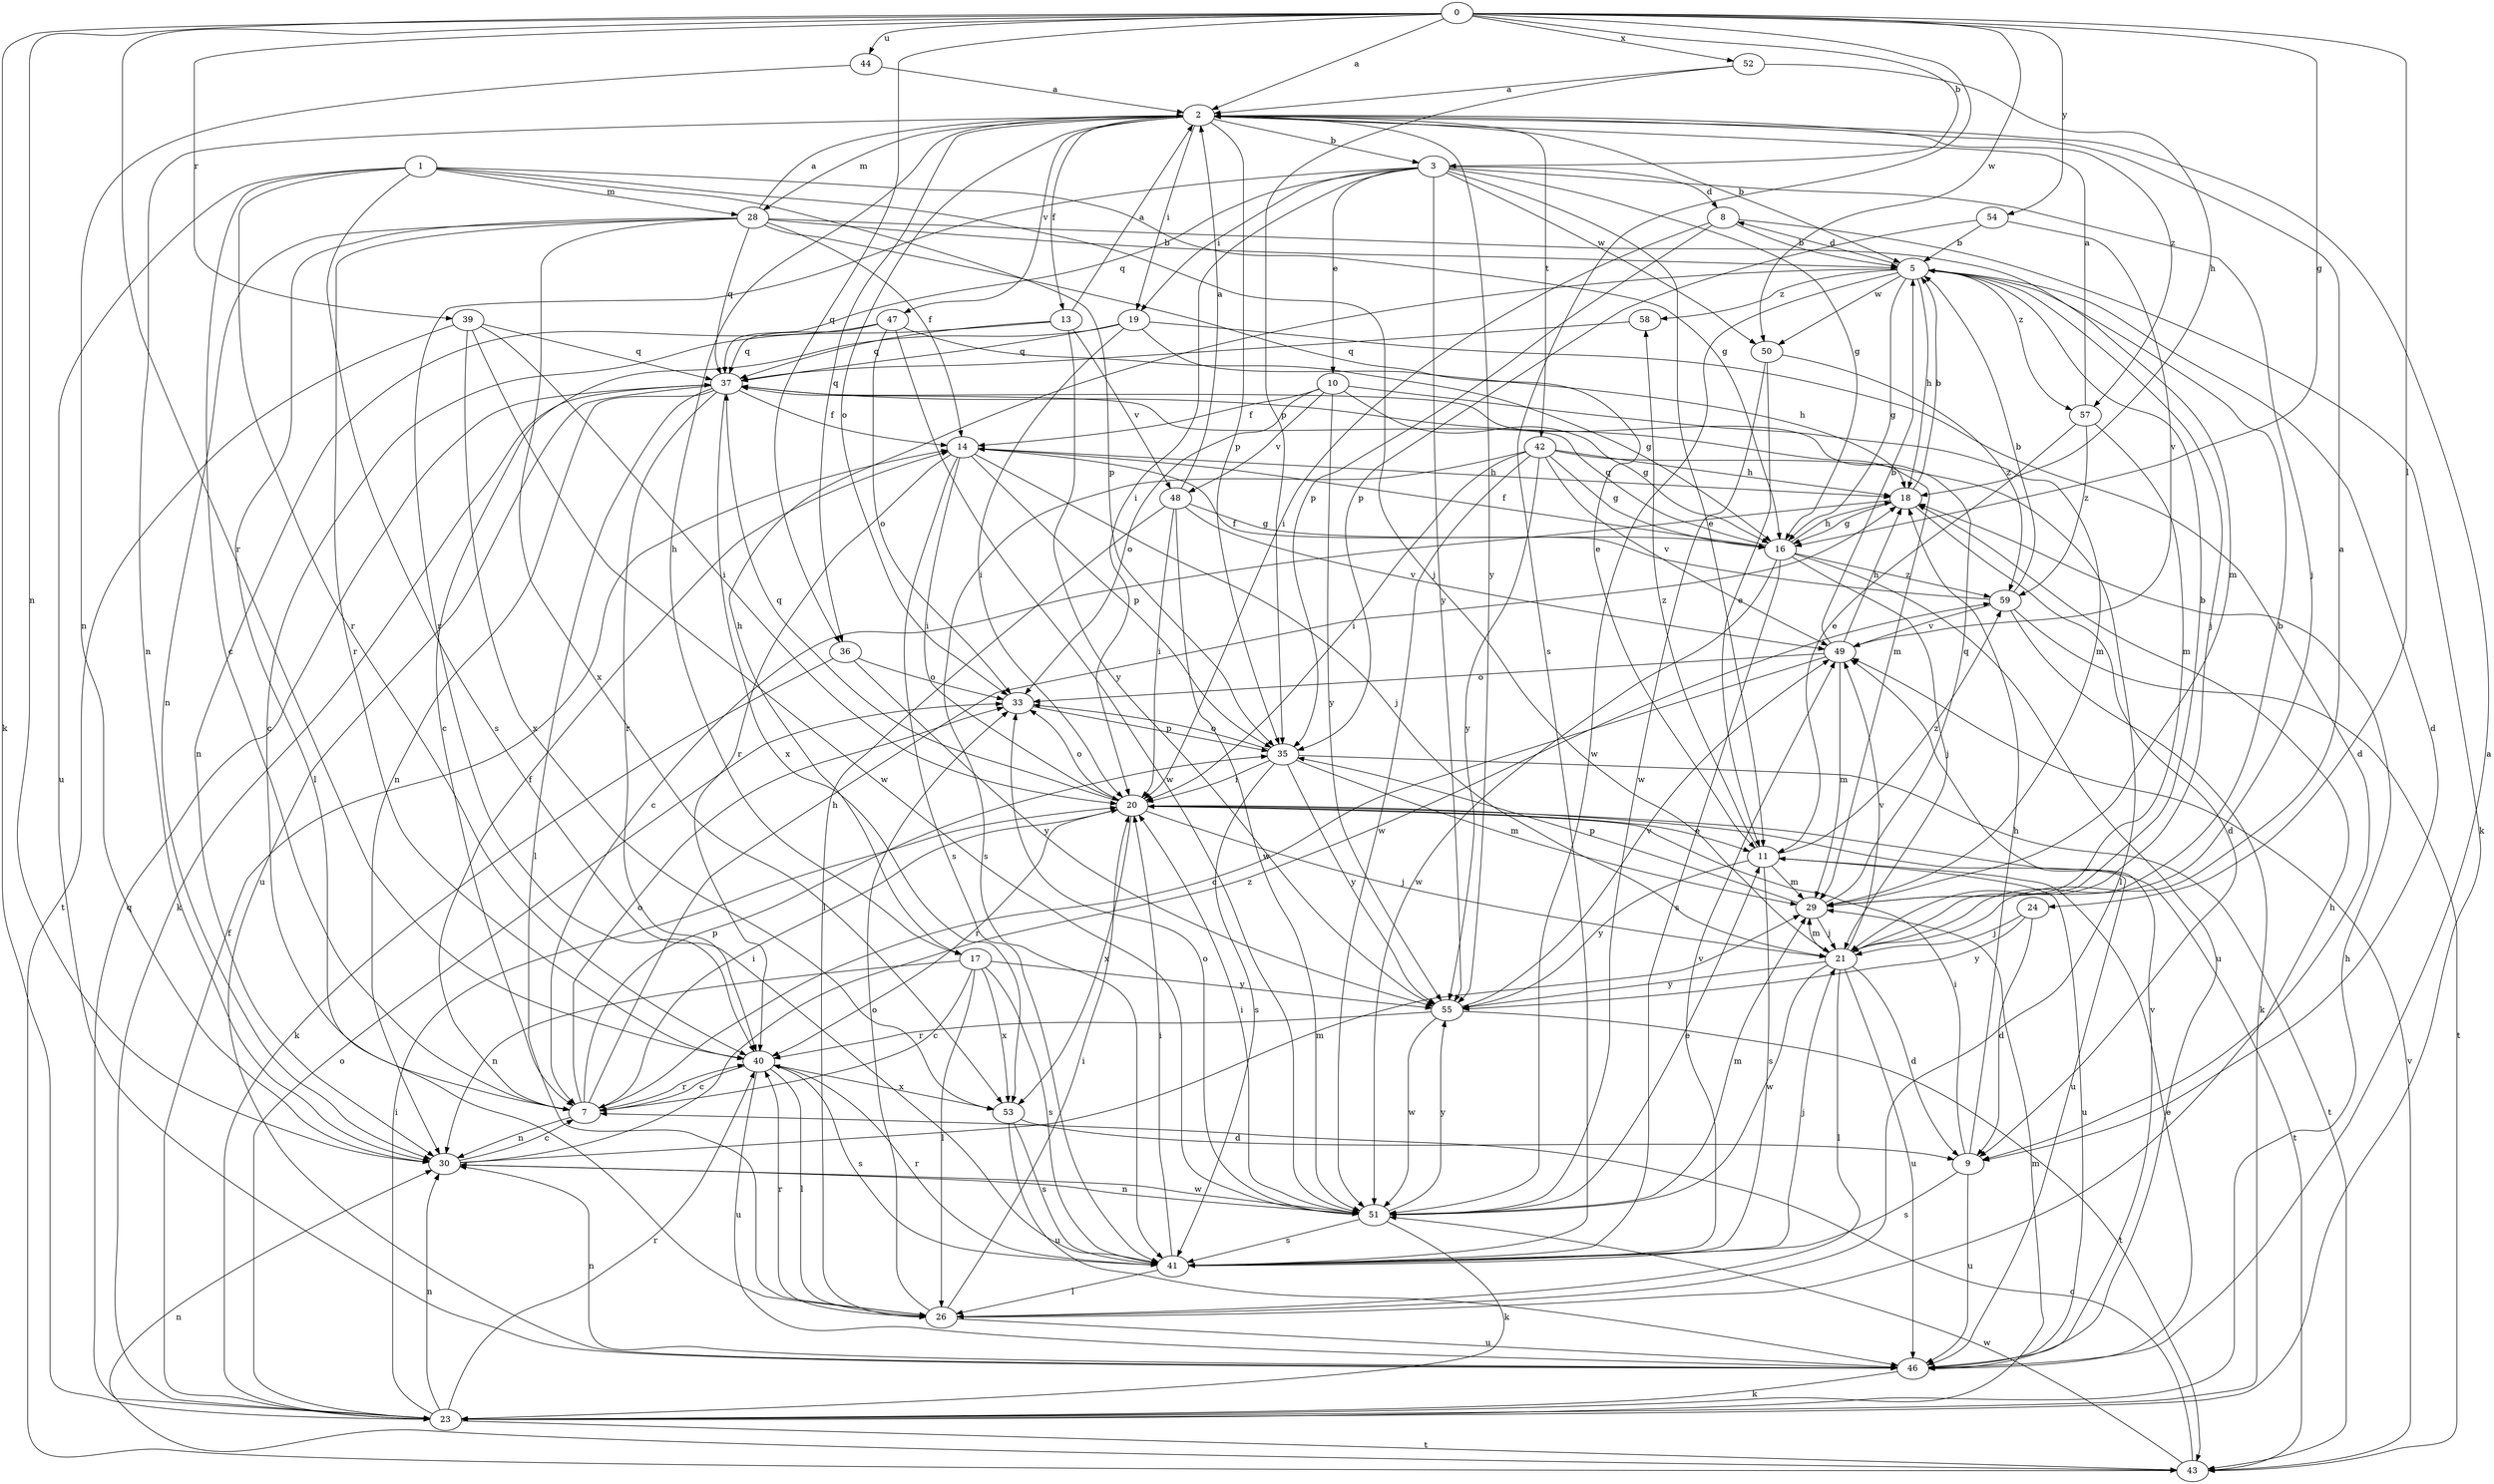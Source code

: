 strict digraph  {
0;
1;
2;
3;
5;
7;
8;
9;
10;
11;
13;
14;
16;
17;
18;
19;
20;
21;
23;
24;
26;
28;
29;
30;
33;
35;
36;
37;
39;
40;
41;
42;
43;
44;
46;
47;
48;
49;
50;
51;
52;
53;
54;
55;
57;
58;
59;
0 -> 2  [label=a];
0 -> 3  [label=b];
0 -> 16  [label=g];
0 -> 23  [label=k];
0 -> 24  [label=l];
0 -> 30  [label=n];
0 -> 36  [label=q];
0 -> 39  [label=r];
0 -> 40  [label=r];
0 -> 41  [label=s];
0 -> 44  [label=u];
0 -> 50  [label=w];
0 -> 52  [label=x];
0 -> 54  [label=y];
1 -> 7  [label=c];
1 -> 16  [label=g];
1 -> 21  [label=j];
1 -> 28  [label=m];
1 -> 35  [label=p];
1 -> 40  [label=r];
1 -> 41  [label=s];
1 -> 46  [label=u];
2 -> 3  [label=b];
2 -> 5  [label=b];
2 -> 13  [label=f];
2 -> 17  [label=h];
2 -> 19  [label=i];
2 -> 28  [label=m];
2 -> 30  [label=n];
2 -> 33  [label=o];
2 -> 35  [label=p];
2 -> 36  [label=q];
2 -> 42  [label=t];
2 -> 47  [label=v];
2 -> 55  [label=y];
2 -> 57  [label=z];
3 -> 8  [label=d];
3 -> 10  [label=e];
3 -> 11  [label=e];
3 -> 16  [label=g];
3 -> 19  [label=i];
3 -> 20  [label=i];
3 -> 21  [label=j];
3 -> 37  [label=q];
3 -> 40  [label=r];
3 -> 50  [label=w];
3 -> 55  [label=y];
5 -> 8  [label=d];
5 -> 9  [label=d];
5 -> 16  [label=g];
5 -> 17  [label=h];
5 -> 18  [label=h];
5 -> 21  [label=j];
5 -> 50  [label=w];
5 -> 51  [label=w];
5 -> 57  [label=z];
5 -> 58  [label=z];
7 -> 14  [label=f];
7 -> 18  [label=h];
7 -> 20  [label=i];
7 -> 30  [label=n];
7 -> 33  [label=o];
7 -> 35  [label=p];
7 -> 40  [label=r];
8 -> 5  [label=b];
8 -> 20  [label=i];
8 -> 23  [label=k];
8 -> 35  [label=p];
9 -> 18  [label=h];
9 -> 20  [label=i];
9 -> 41  [label=s];
9 -> 46  [label=u];
10 -> 14  [label=f];
10 -> 16  [label=g];
10 -> 29  [label=m];
10 -> 33  [label=o];
10 -> 48  [label=v];
10 -> 55  [label=y];
11 -> 29  [label=m];
11 -> 41  [label=s];
11 -> 46  [label=u];
11 -> 55  [label=y];
11 -> 58  [label=z];
11 -> 59  [label=z];
13 -> 2  [label=a];
13 -> 7  [label=c];
13 -> 37  [label=q];
13 -> 48  [label=v];
13 -> 55  [label=y];
14 -> 18  [label=h];
14 -> 20  [label=i];
14 -> 21  [label=j];
14 -> 35  [label=p];
14 -> 40  [label=r];
14 -> 41  [label=s];
16 -> 14  [label=f];
16 -> 18  [label=h];
16 -> 21  [label=j];
16 -> 37  [label=q];
16 -> 41  [label=s];
16 -> 46  [label=u];
16 -> 51  [label=w];
16 -> 59  [label=z];
17 -> 7  [label=c];
17 -> 26  [label=l];
17 -> 30  [label=n];
17 -> 41  [label=s];
17 -> 53  [label=x];
17 -> 55  [label=y];
18 -> 5  [label=b];
18 -> 7  [label=c];
18 -> 9  [label=d];
18 -> 16  [label=g];
19 -> 7  [label=c];
19 -> 9  [label=d];
19 -> 18  [label=h];
19 -> 20  [label=i];
19 -> 37  [label=q];
20 -> 11  [label=e];
20 -> 21  [label=j];
20 -> 33  [label=o];
20 -> 37  [label=q];
20 -> 40  [label=r];
20 -> 43  [label=t];
20 -> 46  [label=u];
20 -> 53  [label=x];
21 -> 2  [label=a];
21 -> 5  [label=b];
21 -> 9  [label=d];
21 -> 26  [label=l];
21 -> 29  [label=m];
21 -> 46  [label=u];
21 -> 49  [label=v];
21 -> 51  [label=w];
21 -> 55  [label=y];
23 -> 14  [label=f];
23 -> 18  [label=h];
23 -> 20  [label=i];
23 -> 29  [label=m];
23 -> 30  [label=n];
23 -> 33  [label=o];
23 -> 37  [label=q];
23 -> 40  [label=r];
23 -> 43  [label=t];
24 -> 9  [label=d];
24 -> 21  [label=j];
24 -> 55  [label=y];
26 -> 18  [label=h];
26 -> 20  [label=i];
26 -> 33  [label=o];
26 -> 40  [label=r];
26 -> 46  [label=u];
28 -> 2  [label=a];
28 -> 5  [label=b];
28 -> 11  [label=e];
28 -> 14  [label=f];
28 -> 26  [label=l];
28 -> 29  [label=m];
28 -> 30  [label=n];
28 -> 37  [label=q];
28 -> 40  [label=r];
28 -> 53  [label=x];
29 -> 5  [label=b];
29 -> 21  [label=j];
29 -> 35  [label=p];
29 -> 37  [label=q];
30 -> 7  [label=c];
30 -> 29  [label=m];
30 -> 51  [label=w];
30 -> 59  [label=z];
33 -> 35  [label=p];
35 -> 20  [label=i];
35 -> 29  [label=m];
35 -> 33  [label=o];
35 -> 41  [label=s];
35 -> 43  [label=t];
35 -> 55  [label=y];
36 -> 23  [label=k];
36 -> 33  [label=o];
36 -> 55  [label=y];
37 -> 14  [label=f];
37 -> 23  [label=k];
37 -> 26  [label=l];
37 -> 29  [label=m];
37 -> 30  [label=n];
37 -> 40  [label=r];
37 -> 46  [label=u];
37 -> 53  [label=x];
39 -> 20  [label=i];
39 -> 37  [label=q];
39 -> 43  [label=t];
39 -> 51  [label=w];
39 -> 53  [label=x];
40 -> 7  [label=c];
40 -> 26  [label=l];
40 -> 41  [label=s];
40 -> 46  [label=u];
40 -> 53  [label=x];
41 -> 20  [label=i];
41 -> 21  [label=j];
41 -> 26  [label=l];
41 -> 40  [label=r];
41 -> 49  [label=v];
42 -> 16  [label=g];
42 -> 18  [label=h];
42 -> 20  [label=i];
42 -> 26  [label=l];
42 -> 41  [label=s];
42 -> 49  [label=v];
42 -> 51  [label=w];
42 -> 55  [label=y];
43 -> 7  [label=c];
43 -> 30  [label=n];
43 -> 49  [label=v];
43 -> 51  [label=w];
44 -> 2  [label=a];
44 -> 30  [label=n];
46 -> 2  [label=a];
46 -> 11  [label=e];
46 -> 23  [label=k];
46 -> 30  [label=n];
46 -> 49  [label=v];
47 -> 16  [label=g];
47 -> 30  [label=n];
47 -> 33  [label=o];
47 -> 37  [label=q];
47 -> 51  [label=w];
48 -> 2  [label=a];
48 -> 16  [label=g];
48 -> 20  [label=i];
48 -> 26  [label=l];
48 -> 49  [label=v];
48 -> 51  [label=w];
49 -> 5  [label=b];
49 -> 7  [label=c];
49 -> 18  [label=h];
49 -> 29  [label=m];
49 -> 33  [label=o];
50 -> 11  [label=e];
50 -> 51  [label=w];
50 -> 59  [label=z];
51 -> 11  [label=e];
51 -> 20  [label=i];
51 -> 23  [label=k];
51 -> 29  [label=m];
51 -> 30  [label=n];
51 -> 33  [label=o];
51 -> 41  [label=s];
51 -> 55  [label=y];
52 -> 2  [label=a];
52 -> 18  [label=h];
52 -> 35  [label=p];
53 -> 9  [label=d];
53 -> 41  [label=s];
53 -> 46  [label=u];
54 -> 5  [label=b];
54 -> 35  [label=p];
54 -> 49  [label=v];
55 -> 40  [label=r];
55 -> 43  [label=t];
55 -> 49  [label=v];
55 -> 51  [label=w];
57 -> 2  [label=a];
57 -> 11  [label=e];
57 -> 29  [label=m];
57 -> 59  [label=z];
58 -> 37  [label=q];
59 -> 5  [label=b];
59 -> 14  [label=f];
59 -> 23  [label=k];
59 -> 43  [label=t];
59 -> 49  [label=v];
}
